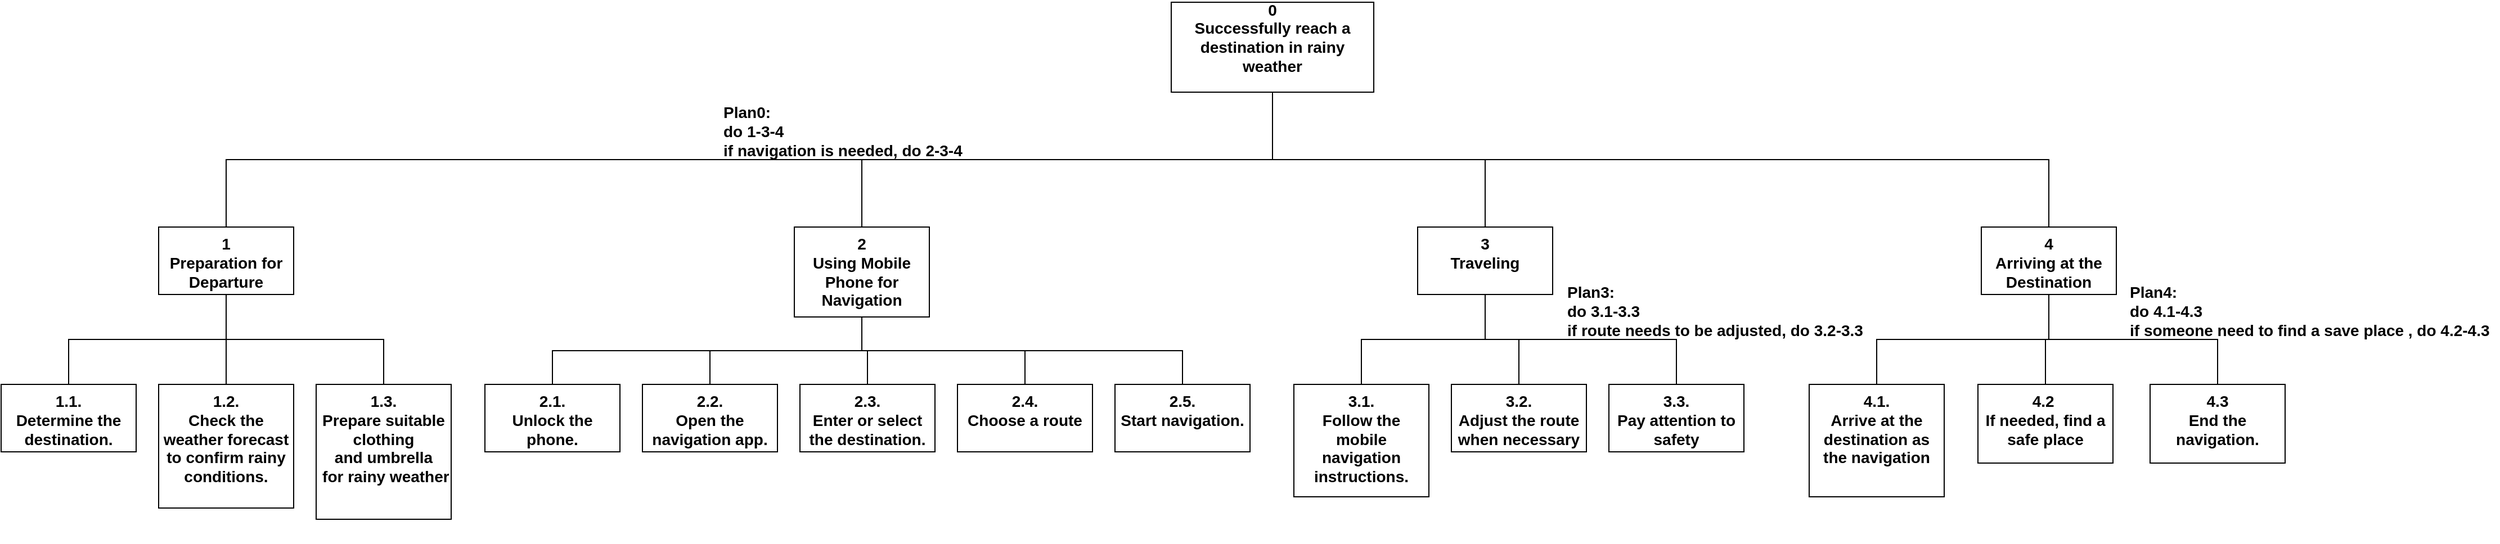 <mxfile version="22.1.1" type="github">
  <diagram id="C5RBs43oDa-KdzZeNtuy" name="Page-1">
    <mxGraphModel dx="3270" dy="1478" grid="1" gridSize="10" guides="1" tooltips="1" connect="1" arrows="1" fold="1" page="1" pageScale="1" pageWidth="827" pageHeight="1169" math="0" shadow="0">
      <root>
        <mxCell id="WIyWlLk6GJQsqaUBKTNV-0" />
        <mxCell id="WIyWlLk6GJQsqaUBKTNV-1" parent="WIyWlLk6GJQsqaUBKTNV-0" />
        <mxCell id="RfYJl-rMJnOgF-dAcOaY-6" value="" style="edgeStyle=orthogonalEdgeStyle;rounded=0;orthogonalLoop=1;jettySize=auto;html=1;exitX=0.5;exitY=1;exitDx=0;exitDy=0;fontStyle=1;fontSize=14;endArrow=none;endFill=0;" parent="WIyWlLk6GJQsqaUBKTNV-1" source="RfYJl-rMJnOgF-dAcOaY-0" target="RfYJl-rMJnOgF-dAcOaY-5" edge="1">
          <mxGeometry relative="1" as="geometry" />
        </mxCell>
        <mxCell id="RfYJl-rMJnOgF-dAcOaY-0" value="0&lt;br style=&quot;font-size: 14px;&quot;&gt;&lt;div style=&quot;font-size: 14px;&quot;&gt;Successfully reach a destination in rainy weather&lt;/div&gt;&lt;div style=&quot;font-size: 14px;&quot;&gt;&lt;br style=&quot;font-size: 14px;&quot;&gt;&lt;/div&gt;" style="rounded=0;whiteSpace=wrap;html=1;fontStyle=1;fontSize=14;" parent="WIyWlLk6GJQsqaUBKTNV-1" vertex="1">
          <mxGeometry x="840" y="40" width="180" height="80" as="geometry" />
        </mxCell>
        <mxCell id="RfYJl-rMJnOgF-dAcOaY-14" value="" style="edgeStyle=orthogonalEdgeStyle;rounded=0;orthogonalLoop=1;jettySize=auto;html=1;exitX=0.5;exitY=1;exitDx=0;exitDy=0;fontStyle=1;fontSize=14;endArrow=none;endFill=0;" parent="WIyWlLk6GJQsqaUBKTNV-1" source="RfYJl-rMJnOgF-dAcOaY-5" target="RfYJl-rMJnOgF-dAcOaY-13" edge="1">
          <mxGeometry relative="1" as="geometry" />
        </mxCell>
        <mxCell id="RfYJl-rMJnOgF-dAcOaY-21" style="edgeStyle=orthogonalEdgeStyle;rounded=0;orthogonalLoop=1;jettySize=auto;html=1;entryX=0.5;entryY=0;entryDx=0;entryDy=0;exitX=0.5;exitY=1;exitDx=0;exitDy=0;fontStyle=1;fontSize=14;endArrow=none;endFill=0;" parent="WIyWlLk6GJQsqaUBKTNV-1" source="RfYJl-rMJnOgF-dAcOaY-5" target="RfYJl-rMJnOgF-dAcOaY-16" edge="1">
          <mxGeometry relative="1" as="geometry" />
        </mxCell>
        <mxCell id="RfYJl-rMJnOgF-dAcOaY-22" style="edgeStyle=orthogonalEdgeStyle;rounded=0;orthogonalLoop=1;jettySize=auto;html=1;entryX=0.5;entryY=0;entryDx=0;entryDy=0;fontStyle=1;fontSize=14;endArrow=none;endFill=0;" parent="WIyWlLk6GJQsqaUBKTNV-1" source="RfYJl-rMJnOgF-dAcOaY-5" target="RfYJl-rMJnOgF-dAcOaY-15" edge="1">
          <mxGeometry relative="1" as="geometry" />
        </mxCell>
        <mxCell id="RfYJl-rMJnOgF-dAcOaY-5" value="1&lt;br style=&quot;font-size: 14px;&quot;&gt;&lt;div style=&quot;font-size: 14px;&quot;&gt;Preparation for Departure&lt;/div&gt;&lt;div style=&quot;font-size: 14px;&quot;&gt;&lt;br style=&quot;font-size: 14px;&quot;&gt;&lt;/div&gt;" style="whiteSpace=wrap;html=1;rounded=0;horizontal=1;verticalAlign=top;fontStyle=1;fontSize=14;" parent="WIyWlLk6GJQsqaUBKTNV-1" vertex="1">
          <mxGeometry x="-60" y="240" width="120" height="60" as="geometry" />
        </mxCell>
        <mxCell id="RfYJl-rMJnOgF-dAcOaY-26" value="" style="edgeStyle=orthogonalEdgeStyle;rounded=0;orthogonalLoop=1;jettySize=auto;html=1;exitX=0.5;exitY=1;exitDx=0;exitDy=0;fontStyle=1;fontSize=14;endArrow=none;endFill=0;" parent="WIyWlLk6GJQsqaUBKTNV-1" source="RfYJl-rMJnOgF-dAcOaY-7" target="RfYJl-rMJnOgF-dAcOaY-25" edge="1">
          <mxGeometry relative="1" as="geometry" />
        </mxCell>
        <mxCell id="RfYJl-rMJnOgF-dAcOaY-33" style="edgeStyle=orthogonalEdgeStyle;rounded=0;orthogonalLoop=1;jettySize=auto;html=1;exitX=0.5;exitY=1;exitDx=0;exitDy=0;fontStyle=1;fontSize=14;endArrow=none;endFill=0;" parent="WIyWlLk6GJQsqaUBKTNV-1" source="RfYJl-rMJnOgF-dAcOaY-7" target="RfYJl-rMJnOgF-dAcOaY-28" edge="1">
          <mxGeometry relative="1" as="geometry" />
        </mxCell>
        <mxCell id="RfYJl-rMJnOgF-dAcOaY-34" style="edgeStyle=orthogonalEdgeStyle;rounded=0;orthogonalLoop=1;jettySize=auto;html=1;entryX=0.5;entryY=0;entryDx=0;entryDy=0;fontStyle=1;fontSize=14;endArrow=none;endFill=0;" parent="WIyWlLk6GJQsqaUBKTNV-1" source="RfYJl-rMJnOgF-dAcOaY-7" target="RfYJl-rMJnOgF-dAcOaY-30" edge="1">
          <mxGeometry relative="1" as="geometry" />
        </mxCell>
        <mxCell id="RfYJl-rMJnOgF-dAcOaY-35" style="edgeStyle=orthogonalEdgeStyle;rounded=0;orthogonalLoop=1;jettySize=auto;html=1;entryX=0.5;entryY=0;entryDx=0;entryDy=0;exitX=0.5;exitY=1;exitDx=0;exitDy=0;fontStyle=1;fontSize=14;endArrow=none;endFill=0;" parent="WIyWlLk6GJQsqaUBKTNV-1" source="RfYJl-rMJnOgF-dAcOaY-7" target="RfYJl-rMJnOgF-dAcOaY-31" edge="1">
          <mxGeometry relative="1" as="geometry" />
        </mxCell>
        <mxCell id="RfYJl-rMJnOgF-dAcOaY-36" style="edgeStyle=orthogonalEdgeStyle;rounded=0;orthogonalLoop=1;jettySize=auto;html=1;entryX=0.5;entryY=0;entryDx=0;entryDy=0;exitX=0.5;exitY=1;exitDx=0;exitDy=0;fontStyle=1;fontSize=14;endArrow=none;endFill=0;" parent="WIyWlLk6GJQsqaUBKTNV-1" source="RfYJl-rMJnOgF-dAcOaY-7" target="RfYJl-rMJnOgF-dAcOaY-32" edge="1">
          <mxGeometry relative="1" as="geometry" />
        </mxCell>
        <mxCell id="RfYJl-rMJnOgF-dAcOaY-7" value="2&lt;br style=&quot;font-size: 14px;&quot;&gt;&lt;div style=&quot;font-size: 14px;&quot;&gt;Using Mobile Phone for Navigation&lt;/div&gt;&lt;div style=&quot;font-size: 14px;&quot;&gt;&lt;br style=&quot;font-size: 14px;&quot;&gt;&lt;/div&gt;" style="whiteSpace=wrap;html=1;rounded=0;horizontal=1;verticalAlign=top;fontStyle=1;fontSize=14;" parent="WIyWlLk6GJQsqaUBKTNV-1" vertex="1">
          <mxGeometry x="505" y="240" width="120" height="80" as="geometry" />
        </mxCell>
        <mxCell id="RfYJl-rMJnOgF-dAcOaY-38" value="" style="edgeStyle=orthogonalEdgeStyle;rounded=0;orthogonalLoop=1;jettySize=auto;html=1;fontStyle=1;fontSize=14;endArrow=none;endFill=0;" parent="WIyWlLk6GJQsqaUBKTNV-1" source="RfYJl-rMJnOgF-dAcOaY-8" target="RfYJl-rMJnOgF-dAcOaY-37" edge="1">
          <mxGeometry relative="1" as="geometry" />
        </mxCell>
        <mxCell id="RfYJl-rMJnOgF-dAcOaY-40" value="" style="edgeStyle=orthogonalEdgeStyle;rounded=0;orthogonalLoop=1;jettySize=auto;html=1;fontStyle=1;fontSize=14;endArrow=none;endFill=0;" parent="WIyWlLk6GJQsqaUBKTNV-1" source="RfYJl-rMJnOgF-dAcOaY-8" target="RfYJl-rMJnOgF-dAcOaY-39" edge="1">
          <mxGeometry relative="1" as="geometry" />
        </mxCell>
        <mxCell id="RfYJl-rMJnOgF-dAcOaY-42" style="edgeStyle=orthogonalEdgeStyle;rounded=0;orthogonalLoop=1;jettySize=auto;html=1;entryX=0.5;entryY=0;entryDx=0;entryDy=0;exitX=0.5;exitY=1;exitDx=0;exitDy=0;fontStyle=1;fontSize=14;endArrow=none;endFill=0;" parent="WIyWlLk6GJQsqaUBKTNV-1" source="RfYJl-rMJnOgF-dAcOaY-8" target="RfYJl-rMJnOgF-dAcOaY-41" edge="1">
          <mxGeometry relative="1" as="geometry" />
        </mxCell>
        <mxCell id="RfYJl-rMJnOgF-dAcOaY-8" value="3&lt;br style=&quot;font-size: 14px;&quot;&gt;Traveling&lt;br style=&quot;font-size: 14px;&quot;&gt;" style="whiteSpace=wrap;html=1;rounded=0;horizontal=1;verticalAlign=top;fontStyle=1;fontSize=14;" parent="WIyWlLk6GJQsqaUBKTNV-1" vertex="1">
          <mxGeometry x="1059" y="240" width="120" height="60" as="geometry" />
        </mxCell>
        <mxCell id="RfYJl-rMJnOgF-dAcOaY-45" value="" style="edgeStyle=orthogonalEdgeStyle;rounded=0;orthogonalLoop=1;jettySize=auto;html=1;exitX=0.5;exitY=1;exitDx=0;exitDy=0;fontStyle=1;fontSize=14;endArrow=none;endFill=0;" parent="WIyWlLk6GJQsqaUBKTNV-1" source="RfYJl-rMJnOgF-dAcOaY-9" target="RfYJl-rMJnOgF-dAcOaY-44" edge="1">
          <mxGeometry relative="1" as="geometry" />
        </mxCell>
        <mxCell id="RfYJl-rMJnOgF-dAcOaY-47" style="edgeStyle=orthogonalEdgeStyle;rounded=0;orthogonalLoop=1;jettySize=auto;html=1;entryX=0.5;entryY=0;entryDx=0;entryDy=0;exitX=0.5;exitY=1;exitDx=0;exitDy=0;fontStyle=1;fontSize=14;endArrow=none;endFill=0;" parent="WIyWlLk6GJQsqaUBKTNV-1" source="RfYJl-rMJnOgF-dAcOaY-9" target="RfYJl-rMJnOgF-dAcOaY-49" edge="1">
          <mxGeometry relative="1" as="geometry">
            <mxPoint x="1617" y="380" as="targetPoint" />
          </mxGeometry>
        </mxCell>
        <mxCell id="jGpVAOyJF6jb3Lt41kSN-3" style="edgeStyle=orthogonalEdgeStyle;rounded=0;orthogonalLoop=1;jettySize=auto;html=1;entryX=0.5;entryY=0;entryDx=0;entryDy=0;exitX=0.5;exitY=1;exitDx=0;exitDy=0;fontStyle=1;fontSize=14;endArrow=none;endFill=0;" edge="1" parent="WIyWlLk6GJQsqaUBKTNV-1" source="RfYJl-rMJnOgF-dAcOaY-9" target="jGpVAOyJF6jb3Lt41kSN-2">
          <mxGeometry relative="1" as="geometry" />
        </mxCell>
        <mxCell id="RfYJl-rMJnOgF-dAcOaY-9" value="4&lt;br style=&quot;font-size: 14px;&quot;&gt;&lt;div style=&quot;font-size: 14px;&quot;&gt;Arriving at the Destination&lt;/div&gt;&lt;div style=&quot;font-size: 14px;&quot;&gt;&lt;br style=&quot;font-size: 14px;&quot;&gt;&lt;/div&gt;" style="whiteSpace=wrap;html=1;rounded=0;horizontal=1;verticalAlign=top;fontStyle=1;fontSize=14;" parent="WIyWlLk6GJQsqaUBKTNV-1" vertex="1">
          <mxGeometry x="1560" y="240" width="120" height="60" as="geometry" />
        </mxCell>
        <mxCell id="RfYJl-rMJnOgF-dAcOaY-10" value="" style="edgeStyle=orthogonalEdgeStyle;rounded=0;orthogonalLoop=1;jettySize=auto;html=1;exitX=0.5;exitY=1;exitDx=0;exitDy=0;entryX=0.5;entryY=0;entryDx=0;entryDy=0;fontStyle=1;fontSize=14;endArrow=none;endFill=0;" parent="WIyWlLk6GJQsqaUBKTNV-1" source="RfYJl-rMJnOgF-dAcOaY-0" target="RfYJl-rMJnOgF-dAcOaY-7" edge="1">
          <mxGeometry relative="1" as="geometry">
            <mxPoint x="380" y="110" as="sourcePoint" />
            <mxPoint x="330" y="250" as="targetPoint" />
          </mxGeometry>
        </mxCell>
        <mxCell id="RfYJl-rMJnOgF-dAcOaY-11" value="" style="edgeStyle=orthogonalEdgeStyle;rounded=0;orthogonalLoop=1;jettySize=auto;html=1;entryX=0.5;entryY=0;entryDx=0;entryDy=0;exitX=0.5;exitY=1;exitDx=0;exitDy=0;fontStyle=1;fontSize=14;endArrow=none;endFill=0;" parent="WIyWlLk6GJQsqaUBKTNV-1" source="RfYJl-rMJnOgF-dAcOaY-0" target="RfYJl-rMJnOgF-dAcOaY-8" edge="1">
          <mxGeometry relative="1" as="geometry">
            <mxPoint x="580" y="110" as="sourcePoint" />
            <mxPoint x="490" y="240" as="targetPoint" />
          </mxGeometry>
        </mxCell>
        <mxCell id="RfYJl-rMJnOgF-dAcOaY-12" value="" style="edgeStyle=orthogonalEdgeStyle;rounded=0;orthogonalLoop=1;jettySize=auto;html=1;entryX=0.5;entryY=0;entryDx=0;entryDy=0;exitX=0.5;exitY=1;exitDx=0;exitDy=0;fontStyle=1;fontSize=14;endArrow=none;endFill=0;" parent="WIyWlLk6GJQsqaUBKTNV-1" source="RfYJl-rMJnOgF-dAcOaY-0" target="RfYJl-rMJnOgF-dAcOaY-9" edge="1">
          <mxGeometry relative="1" as="geometry">
            <mxPoint x="730" y="110" as="sourcePoint" />
            <mxPoint x="640" y="240" as="targetPoint" />
          </mxGeometry>
        </mxCell>
        <mxCell id="RfYJl-rMJnOgF-dAcOaY-13" value="1.3. &lt;br style=&quot;font-size: 14px;&quot;&gt;Prepare suitable clothing and&amp;nbsp;umbrella&lt;br style=&quot;font-size: 14px;&quot;&gt;&amp;nbsp;for rainy weather" style="whiteSpace=wrap;html=1;verticalAlign=top;rounded=0;fontStyle=1;fontSize=14;" parent="WIyWlLk6GJQsqaUBKTNV-1" vertex="1">
          <mxGeometry x="80" y="380" width="120" height="120" as="geometry" />
        </mxCell>
        <mxCell id="RfYJl-rMJnOgF-dAcOaY-15" value="1.2. &lt;br style=&quot;font-size: 14px;&quot;&gt;Check the weather forecast to confirm rainy conditions." style="whiteSpace=wrap;html=1;verticalAlign=top;rounded=0;fontStyle=1;fontSize=14;" parent="WIyWlLk6GJQsqaUBKTNV-1" vertex="1">
          <mxGeometry x="-60" y="380" width="120" height="110" as="geometry" />
        </mxCell>
        <mxCell id="RfYJl-rMJnOgF-dAcOaY-16" value="1.1. &lt;br style=&quot;font-size: 14px;&quot;&gt;Determine the destination." style="whiteSpace=wrap;html=1;verticalAlign=top;rounded=0;fontStyle=1;fontSize=14;" parent="WIyWlLk6GJQsqaUBKTNV-1" vertex="1">
          <mxGeometry x="-200" y="380" width="120" height="60" as="geometry" />
        </mxCell>
        <mxCell id="RfYJl-rMJnOgF-dAcOaY-25" value="2.1. &lt;br style=&quot;font-size: 14px;&quot;&gt;Unlock the phone.&lt;br style=&quot;font-size: 14px;&quot;&gt;&lt;br style=&quot;font-size: 14px;&quot;&gt;" style="whiteSpace=wrap;html=1;verticalAlign=top;rounded=0;fontStyle=1;fontSize=14;" parent="WIyWlLk6GJQsqaUBKTNV-1" vertex="1">
          <mxGeometry x="230" y="380" width="120" height="60" as="geometry" />
        </mxCell>
        <mxCell id="RfYJl-rMJnOgF-dAcOaY-28" value="2.2. &lt;br style=&quot;font-size: 14px;&quot;&gt;Open the navigation app.&lt;br style=&quot;font-size: 14px;&quot;&gt;&lt;br style=&quot;font-size: 14px;&quot;&gt;" style="whiteSpace=wrap;html=1;verticalAlign=top;rounded=0;fontStyle=1;fontSize=14;" parent="WIyWlLk6GJQsqaUBKTNV-1" vertex="1">
          <mxGeometry x="370" y="380" width="120" height="60" as="geometry" />
        </mxCell>
        <mxCell id="RfYJl-rMJnOgF-dAcOaY-30" value="2.3. &lt;br style=&quot;font-size: 14px;&quot;&gt;Enter or select the destination.&lt;br style=&quot;font-size: 14px;&quot;&gt;&lt;br style=&quot;font-size: 14px;&quot;&gt;" style="whiteSpace=wrap;html=1;verticalAlign=top;rounded=0;fontStyle=1;fontSize=14;" parent="WIyWlLk6GJQsqaUBKTNV-1" vertex="1">
          <mxGeometry x="510" y="380" width="120" height="60" as="geometry" />
        </mxCell>
        <mxCell id="RfYJl-rMJnOgF-dAcOaY-31" value="2.4. &lt;br style=&quot;font-size: 14px;&quot;&gt;Choose a route" style="whiteSpace=wrap;html=1;verticalAlign=top;rounded=0;fontStyle=1;fontSize=14;" parent="WIyWlLk6GJQsqaUBKTNV-1" vertex="1">
          <mxGeometry x="650" y="380" width="120" height="60" as="geometry" />
        </mxCell>
        <mxCell id="RfYJl-rMJnOgF-dAcOaY-32" value="2.5. &lt;br style=&quot;font-size: 14px;&quot;&gt;Start navigation.&lt;br style=&quot;font-size: 14px;&quot;&gt;&lt;br style=&quot;font-size: 14px;&quot;&gt;" style="whiteSpace=wrap;html=1;verticalAlign=top;rounded=0;fontStyle=1;fontSize=14;" parent="WIyWlLk6GJQsqaUBKTNV-1" vertex="1">
          <mxGeometry x="790" y="380" width="120" height="60" as="geometry" />
        </mxCell>
        <mxCell id="RfYJl-rMJnOgF-dAcOaY-37" value="3.1. &lt;br style=&quot;font-size: 14px;&quot;&gt;Follow the mobile navigation instructions.&lt;br style=&quot;font-size: 14px;&quot;&gt;&lt;br style=&quot;font-size: 14px;&quot;&gt;" style="whiteSpace=wrap;html=1;verticalAlign=top;rounded=0;fontStyle=1;fontSize=14;" parent="WIyWlLk6GJQsqaUBKTNV-1" vertex="1">
          <mxGeometry x="949" y="380" width="120" height="100" as="geometry" />
        </mxCell>
        <mxCell id="RfYJl-rMJnOgF-dAcOaY-39" value="3.2. &lt;br style=&quot;font-size: 14px;&quot;&gt;Adjust the route when necessary" style="whiteSpace=wrap;html=1;verticalAlign=top;rounded=0;fontStyle=1;fontSize=14;" parent="WIyWlLk6GJQsqaUBKTNV-1" vertex="1">
          <mxGeometry x="1089" y="380" width="120" height="60" as="geometry" />
        </mxCell>
        <mxCell id="RfYJl-rMJnOgF-dAcOaY-41" value="3.3. &lt;br style=&quot;font-size: 14px;&quot;&gt;Pay attention to safety" style="whiteSpace=wrap;html=1;verticalAlign=top;rounded=0;fontStyle=1;fontSize=14;" parent="WIyWlLk6GJQsqaUBKTNV-1" vertex="1">
          <mxGeometry x="1229" y="380" width="120" height="60" as="geometry" />
        </mxCell>
        <mxCell id="RfYJl-rMJnOgF-dAcOaY-44" value="4.1. &lt;br style=&quot;font-size: 14px;&quot;&gt;Arrive at the destination as the navigation" style="whiteSpace=wrap;html=1;verticalAlign=top;rounded=0;fontStyle=1;fontSize=14;" parent="WIyWlLk6GJQsqaUBKTNV-1" vertex="1">
          <mxGeometry x="1407" y="380" width="120" height="100" as="geometry" />
        </mxCell>
        <mxCell id="RfYJl-rMJnOgF-dAcOaY-49" value="&lt;div style=&quot;font-size: 14px;&quot;&gt;4.2&amp;nbsp;&lt;/div&gt;&lt;div style=&quot;font-size: 14px;&quot;&gt;If needed, find a safe place&lt;/div&gt;&lt;div style=&quot;font-size: 14px;&quot;&gt;&lt;br style=&quot;font-size: 14px;&quot;&gt;&lt;/div&gt;&lt;div style=&quot;font-size: 14px;&quot;&gt;&lt;br style=&quot;font-size: 14px;&quot;&gt;&lt;/div&gt;&lt;div style=&quot;font-size: 14px;&quot;&gt;&lt;br style=&quot;font-size: 14px;&quot;&gt;&lt;/div&gt;&lt;div style=&quot;font-size: 14px;&quot;&gt;&lt;br style=&quot;font-size: 14px;&quot;&gt;&lt;/div&gt;&lt;div style=&quot;font-size: 14px;&quot;&gt;&lt;br style=&quot;font-size: 14px;&quot;&gt;&lt;/div&gt;" style="whiteSpace=wrap;html=1;verticalAlign=top;rounded=0;fontStyle=1;fontSize=14;" parent="WIyWlLk6GJQsqaUBKTNV-1" vertex="1">
          <mxGeometry x="1557" y="380" width="120" height="70" as="geometry" />
        </mxCell>
        <mxCell id="jGpVAOyJF6jb3Lt41kSN-0" value="Plan0:&amp;nbsp;&lt;br style=&quot;font-size: 14px;&quot;&gt;do 1-3-4&lt;br style=&quot;font-size: 14px;&quot;&gt;if navigation is needed, do 2-3-4" style="text;html=1;strokeColor=none;fillColor=none;align=left;verticalAlign=middle;whiteSpace=wrap;rounded=0;fontStyle=1;fontSize=14;" vertex="1" parent="WIyWlLk6GJQsqaUBKTNV-1">
          <mxGeometry x="440" y="120" width="330" height="70" as="geometry" />
        </mxCell>
        <mxCell id="jGpVAOyJF6jb3Lt41kSN-1" value="Plan3:&amp;nbsp;&lt;br style=&quot;font-size: 14px;&quot;&gt;do 3.1-3.3&lt;br style=&quot;font-size: 14px;&quot;&gt;if route needs to be adjusted, do 3.2-3.3" style="text;html=1;strokeColor=none;fillColor=none;align=left;verticalAlign=middle;whiteSpace=wrap;rounded=0;fontStyle=1;fontSize=14;" vertex="1" parent="WIyWlLk6GJQsqaUBKTNV-1">
          <mxGeometry x="1190" y="280" width="330" height="70" as="geometry" />
        </mxCell>
        <mxCell id="jGpVAOyJF6jb3Lt41kSN-2" value="4.3&lt;br style=&quot;font-size: 14px;&quot;&gt;End the navigation.&lt;br style=&quot;font-size: 14px;&quot;&gt;" style="whiteSpace=wrap;html=1;verticalAlign=top;rounded=0;fontStyle=1;fontSize=14;" vertex="1" parent="WIyWlLk6GJQsqaUBKTNV-1">
          <mxGeometry x="1710" y="380" width="120" height="70" as="geometry" />
        </mxCell>
        <mxCell id="jGpVAOyJF6jb3Lt41kSN-4" value="Plan4:&amp;nbsp;&lt;br style=&quot;font-size: 14px;&quot;&gt;do 4.1-4.3&lt;br style=&quot;font-size: 14px;&quot;&gt;if someone need to find a save place , do 4.2-4.3" style="text;html=1;strokeColor=none;fillColor=none;align=left;verticalAlign=middle;whiteSpace=wrap;rounded=0;fontStyle=1;fontSize=14;" vertex="1" parent="WIyWlLk6GJQsqaUBKTNV-1">
          <mxGeometry x="1690" y="280" width="330" height="70" as="geometry" />
        </mxCell>
      </root>
    </mxGraphModel>
  </diagram>
</mxfile>

